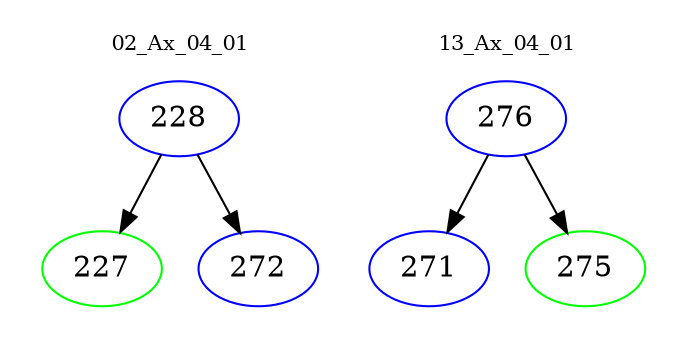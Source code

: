 digraph{
subgraph cluster_0 {
color = white
label = "02_Ax_04_01";
fontsize=10;
T0_228 [label="228", color="blue"]
T0_228 -> T0_227 [color="black"]
T0_227 [label="227", color="green"]
T0_228 -> T0_272 [color="black"]
T0_272 [label="272", color="blue"]
}
subgraph cluster_1 {
color = white
label = "13_Ax_04_01";
fontsize=10;
T1_276 [label="276", color="blue"]
T1_276 -> T1_271 [color="black"]
T1_271 [label="271", color="blue"]
T1_276 -> T1_275 [color="black"]
T1_275 [label="275", color="green"]
}
}
